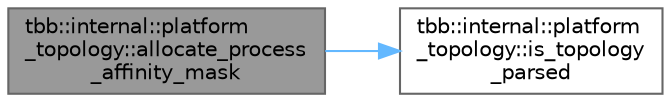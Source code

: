 digraph "tbb::internal::platform_topology::allocate_process_affinity_mask"
{
 // LATEX_PDF_SIZE
  bgcolor="transparent";
  edge [fontname=Helvetica,fontsize=10,labelfontname=Helvetica,labelfontsize=10];
  node [fontname=Helvetica,fontsize=10,shape=box,height=0.2,width=0.4];
  rankdir="LR";
  Node1 [id="Node000001",label="tbb::internal::platform\l_topology::allocate_process\l_affinity_mask",height=0.2,width=0.4,color="gray40", fillcolor="grey60", style="filled", fontcolor="black",tooltip=" "];
  Node1 -> Node2 [id="edge1_Node000001_Node000002",color="steelblue1",style="solid",tooltip=" "];
  Node2 [id="Node000002",label="tbb::internal::platform\l_topology::is_topology\l_parsed",height=0.2,width=0.4,color="grey40", fillcolor="white", style="filled",URL="$classtbb_1_1internal_1_1platform__topology.html#acc1130044eca289796ee6dbd28c198ce",tooltip=" "];
}
